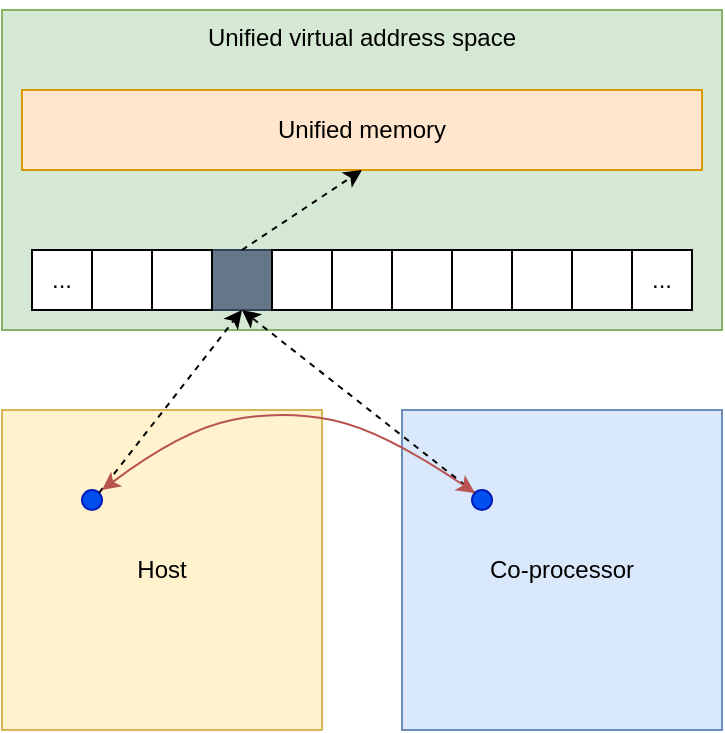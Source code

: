 <mxfile version="13.6.2" type="device" pages="2"><diagram id="t3KnCuKoPFR6UIoQXWWL" name="Page-1"><mxGraphModel dx="1422" dy="822" grid="1" gridSize="10" guides="1" tooltips="1" connect="1" arrows="1" fold="1" page="1" pageScale="1" pageWidth="827" pageHeight="1169" math="0" shadow="0"><root><mxCell id="0"/><mxCell id="1" parent="0"/><mxCell id="fUPJES8ayO36bDbMpgQ8-1" value="&lt;p style=&quot;line-height: 120%&quot;&gt;Unified virtual address space&lt;/p&gt;&lt;p style=&quot;line-height: 120%&quot;&gt;&lt;br&gt;&lt;/p&gt;&lt;p style=&quot;line-height: 120%&quot;&gt;&lt;br&gt;&lt;/p&gt;&lt;p style=&quot;line-height: 120%&quot;&gt;&lt;br&gt;&lt;/p&gt;&lt;p style=&quot;line-height: 120%&quot;&gt;&lt;br&gt;&lt;/p&gt;&lt;p style=&quot;line-height: 120%&quot;&gt;&lt;br&gt;&lt;/p&gt;" style="rounded=0;whiteSpace=wrap;html=1;fillColor=#d5e8d4;strokeColor=#82b366;" vertex="1" parent="1"><mxGeometry x="40" y="40" width="360" height="160" as="geometry"/></mxCell><mxCell id="fUPJES8ayO36bDbMpgQ8-2" value="Host" style="rounded=0;whiteSpace=wrap;html=1;fillColor=#fff2cc;strokeColor=#d6b656;" vertex="1" parent="1"><mxGeometry x="40" y="240" width="160" height="160" as="geometry"/></mxCell><mxCell id="fUPJES8ayO36bDbMpgQ8-3" value="Co-processor" style="rounded=0;whiteSpace=wrap;html=1;fillColor=#dae8fc;strokeColor=#6c8ebf;" vertex="1" parent="1"><mxGeometry x="240" y="240" width="160" height="160" as="geometry"/></mxCell><mxCell id="fUPJES8ayO36bDbMpgQ8-4" value="" style="ellipse;whiteSpace=wrap;html=1;fillColor=#0050ef;strokeColor=#001DBC;fontColor=#ffffff;" vertex="1" parent="1"><mxGeometry x="80" y="280" width="10" height="10" as="geometry"/></mxCell><mxCell id="fUPJES8ayO36bDbMpgQ8-5" value="" style="ellipse;whiteSpace=wrap;html=1;fillColor=#0050ef;strokeColor=#001DBC;fontColor=#ffffff;" vertex="1" parent="1"><mxGeometry x="275" y="280" width="10" height="10" as="geometry"/></mxCell><mxCell id="fUPJES8ayO36bDbMpgQ8-6" value="" style="whiteSpace=wrap;html=1;aspect=fixed;fillColor=#647687;strokeColor=#314354;fontColor=#ffffff;" vertex="1" parent="1"><mxGeometry x="145" y="160" width="30" height="30" as="geometry"/></mxCell><mxCell id="fUPJES8ayO36bDbMpgQ8-7" value="..." style="whiteSpace=wrap;html=1;aspect=fixed;" vertex="1" parent="1"><mxGeometry x="55" y="160" width="30" height="30" as="geometry"/></mxCell><mxCell id="fUPJES8ayO36bDbMpgQ8-8" value="" style="whiteSpace=wrap;html=1;aspect=fixed;" vertex="1" parent="1"><mxGeometry x="85" y="160" width="30" height="30" as="geometry"/></mxCell><mxCell id="fUPJES8ayO36bDbMpgQ8-9" value="" style="whiteSpace=wrap;html=1;aspect=fixed;" vertex="1" parent="1"><mxGeometry x="115" y="160" width="30" height="30" as="geometry"/></mxCell><mxCell id="fUPJES8ayO36bDbMpgQ8-10" value="" style="whiteSpace=wrap;html=1;aspect=fixed;" vertex="1" parent="1"><mxGeometry x="175" y="160" width="30" height="30" as="geometry"/></mxCell><mxCell id="fUPJES8ayO36bDbMpgQ8-11" value="" style="whiteSpace=wrap;html=1;aspect=fixed;" vertex="1" parent="1"><mxGeometry x="205" y="160" width="30" height="30" as="geometry"/></mxCell><mxCell id="fUPJES8ayO36bDbMpgQ8-12" value="" style="whiteSpace=wrap;html=1;aspect=fixed;" vertex="1" parent="1"><mxGeometry x="235" y="160" width="30" height="30" as="geometry"/></mxCell><mxCell id="fUPJES8ayO36bDbMpgQ8-13" value="" style="whiteSpace=wrap;html=1;aspect=fixed;" vertex="1" parent="1"><mxGeometry x="265" y="160" width="30" height="30" as="geometry"/></mxCell><mxCell id="fUPJES8ayO36bDbMpgQ8-14" value="" style="whiteSpace=wrap;html=1;aspect=fixed;" vertex="1" parent="1"><mxGeometry x="295" y="160" width="30" height="30" as="geometry"/></mxCell><mxCell id="fUPJES8ayO36bDbMpgQ8-15" value="" style="whiteSpace=wrap;html=1;aspect=fixed;" vertex="1" parent="1"><mxGeometry x="325" y="160" width="30" height="30" as="geometry"/></mxCell><mxCell id="fUPJES8ayO36bDbMpgQ8-16" value="..." style="whiteSpace=wrap;html=1;aspect=fixed;" vertex="1" parent="1"><mxGeometry x="355" y="160" width="30" height="30" as="geometry"/></mxCell><mxCell id="fUPJES8ayO36bDbMpgQ8-17" value="" style="endArrow=classic;html=1;exitX=1;exitY=0;exitDx=0;exitDy=0;entryX=0.5;entryY=1;entryDx=0;entryDy=0;dashed=1;" edge="1" parent="1" source="fUPJES8ayO36bDbMpgQ8-4" target="fUPJES8ayO36bDbMpgQ8-6"><mxGeometry width="50" height="50" relative="1" as="geometry"><mxPoint x="100" y="260" as="sourcePoint"/><mxPoint x="150" y="210" as="targetPoint"/></mxGeometry></mxCell><mxCell id="fUPJES8ayO36bDbMpgQ8-18" value="" style="endArrow=classic;html=1;entryX=0.5;entryY=1;entryDx=0;entryDy=0;exitX=0;exitY=0;exitDx=0;exitDy=0;dashed=1;" edge="1" parent="1" source="fUPJES8ayO36bDbMpgQ8-5" target="fUPJES8ayO36bDbMpgQ8-6"><mxGeometry width="50" height="50" relative="1" as="geometry"><mxPoint x="107.071" y="292.929" as="sourcePoint"/><mxPoint x="165" y="200" as="targetPoint"/></mxGeometry></mxCell><mxCell id="fUPJES8ayO36bDbMpgQ8-19" value="" style="curved=1;endArrow=classic;html=1;entryX=0;entryY=0;entryDx=0;entryDy=0;fillColor=#f8cecc;strokeColor=#b85450;startArrow=classic;startFill=1;endFill=1;" edge="1" parent="1" target="fUPJES8ayO36bDbMpgQ8-5"><mxGeometry width="50" height="50" relative="1" as="geometry"><mxPoint x="90" y="280" as="sourcePoint"/><mxPoint x="220" y="280" as="targetPoint"/><Array as="points"><mxPoint x="130" y="250"/><mxPoint x="180" y="240"/><mxPoint x="230" y="250"/></Array></mxGeometry></mxCell><mxCell id="fUPJES8ayO36bDbMpgQ8-20" value="Unified memory" style="rounded=0;whiteSpace=wrap;html=1;fillColor=#ffe6cc;strokeColor=#d79b00;" vertex="1" parent="1"><mxGeometry x="50" y="80" width="340" height="40" as="geometry"/></mxCell><mxCell id="fUPJES8ayO36bDbMpgQ8-22" value="" style="endArrow=classic;html=1;exitX=0.5;exitY=0;exitDx=0;exitDy=0;entryX=0.5;entryY=1;entryDx=0;entryDy=0;dashed=1;" edge="1" parent="1" source="fUPJES8ayO36bDbMpgQ8-6" target="fUPJES8ayO36bDbMpgQ8-20"><mxGeometry width="50" height="50" relative="1" as="geometry"><mxPoint x="64.266" y="205.734" as="sourcePoint"/><mxPoint x="135.73" y="114.27" as="targetPoint"/></mxGeometry></mxCell></root></mxGraphModel></diagram><diagram id="1dyZdZuBBH4Hbjtud8lD" name="Page-2"><mxGraphModel dx="1422" dy="822" grid="1" gridSize="10" guides="1" tooltips="1" connect="1" arrows="1" fold="1" page="1" pageScale="1" pageWidth="850" pageHeight="1100" math="0" shadow="0"><root><mxCell id="-9XaAyD7yHNfsKo7p04k-0"/><mxCell id="-9XaAyD7yHNfsKo7p04k-1" parent="-9XaAyD7yHNfsKo7p04k-0"/></root></mxGraphModel></diagram></mxfile>